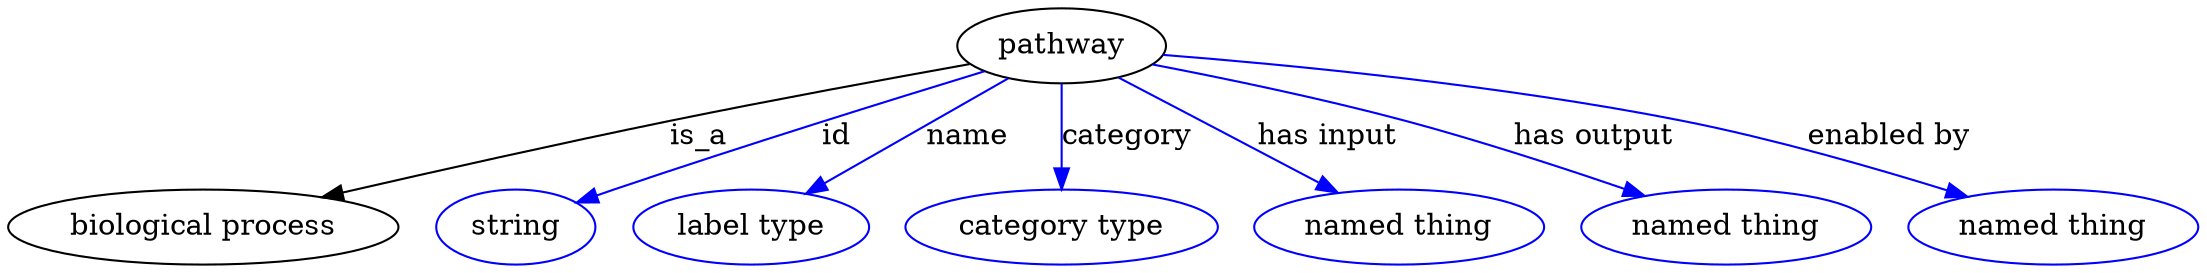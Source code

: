 digraph {
	graph [bb="0,0,856.99,123"];
	node [label="\N"];
	pathway	[height=0.5,
		label=pathway,
		pos="413.74,105",
		width=1.1193];
	"biological process"	[height=0.5,
		pos="74.743,18",
		width=2.0762];
	pathway -> "biological process"	[label=is_a,
		lp="271.74,61.5",
		pos="e,121.63,32.129 378.41,96.313 347.34,89.461 300.94,78.996 260.74,69 217.29,58.193 168.4,45.011 131.66,34.896"];
	id	[color=blue,
		height=0.5,
		label=string,
		pos="197.74,18",
		width=0.84854];
	pathway -> id	[color=blue,
		label=id,
		lp="325.24,61.5",
		pos="e,221.8,29.378 383.73,92.75 348.6,79.504 288.74,56.682 237.74,36 235.56,35.115 233.32,34.193 231.05,33.256",
		style=solid];
	name	[color=blue,
		height=0.5,
		label="label type",
		pos="291.74,18",
		width=1.2638];
	pathway -> name	[color=blue,
		label=name,
		lp="376.24,61.5",
		pos="e,313.26,33.992 392.77,89.388 373.16,75.727 343.68,55.184 321.62,39.812",
		style=solid];
	category	[color=blue,
		height=0.5,
		label="category type",
		pos="413.74,18",
		width=1.6249];
	pathway -> category	[color=blue,
		label=category,
		lp="437.24,61.5",
		pos="e,413.74,36.175 413.74,86.799 413.74,75.163 413.74,59.548 413.74,46.237",
		style=solid];
	"has input"	[color=blue,
		height=0.5,
		label="named thing",
		pos="545.74,18",
		width=1.5346];
	pathway -> "has input"	[color=blue,
		label="has input",
		lp="512.74,61.5",
		pos="e,521.79,34.425 435.84,89.773 457.02,76.135 489.23,55.389 513.32,39.88",
		style=solid];
	"has output"	[color=blue,
		height=0.5,
		label="named thing",
		pos="673.74,18",
		width=1.5346];
	pathway -> "has output"	[color=blue,
		label="has output",
		lp="611.24,61.5",
		pos="e,640.69,32.522 448.23,95.519 474.15,88.918 510.41,79.191 541.74,69 572.02,59.152 605.55,46.424 631.25,36.275",
		style=solid];
	"enabled by"	[color=blue,
		height=0.5,
		label="named thing",
		pos="801.74,18",
		width=1.5346];
	pathway -> "enabled by"	[color=blue,
		label="enabled by",
		lp="726.74,61.5",
		pos="e,766.41,31.921 452.75,99.937 498.79,94.713 577.46,84.433 643.74,69 682.43,59.993 725.34,46.159 756.67,35.324",
		style=solid];
}
